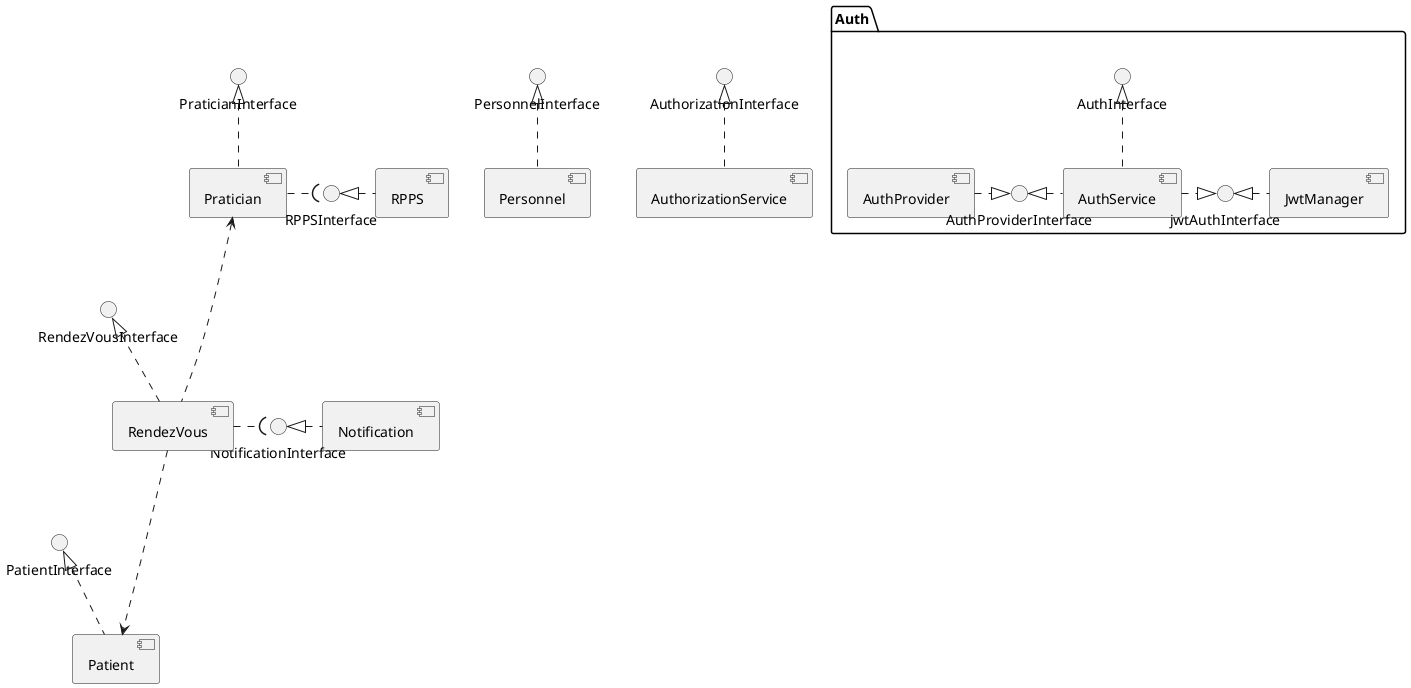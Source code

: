 @startuml

/'Auth'/
folder Auth {
[AuthService]
[JwtManager]
[AuthProvider]

interface AuthInterface
interface jwtAuthInterface
interface AuthProviderInterface

[AuthService] -up.|> AuthInterface
[AuthService] -right.|> jwtAuthInterface
[AuthService] -left.|> AuthProviderInterface
[JwtManager] -left.|> jwtAuthInterface
[AuthProvider] -right.|> AuthProviderInterface
}

/'Authorization'/
[AuthorizationService]

interface AuthorizationInterface

[AuthorizationService] -up.|> AuthorizationInterface

/'Notification'/
[Notification]

interface NotificationInterface

[Notification] -left.|> NotificationInterface

/'Pratician'/
[Pratician]

interface PraticianInterface

[Pratician] -up.|> PraticianInterface

/'Patient'/
[Patient]

interface PatientInterface

[Patient] -up.|> PatientInterface

/'Personnel'/
[Personnel]

interface PersonnelInterface

[Personnel] -up.|> PersonnelInterface

/'RendezVous'/
[RendezVous]

interface RendezVousInterface

[RendezVous] -up.|> RendezVousInterface

/'RPPS'/
[RPPS]

interface RPPSInterface

[RPPS] -left.|> RPPSInterface

/'Relations'/
RendezVous -down..> Patient
RendezVous -up..> Pratician
Pratician -right.( RPPSInterface
RendezVous -right.( NotificationInterface
@enduml
